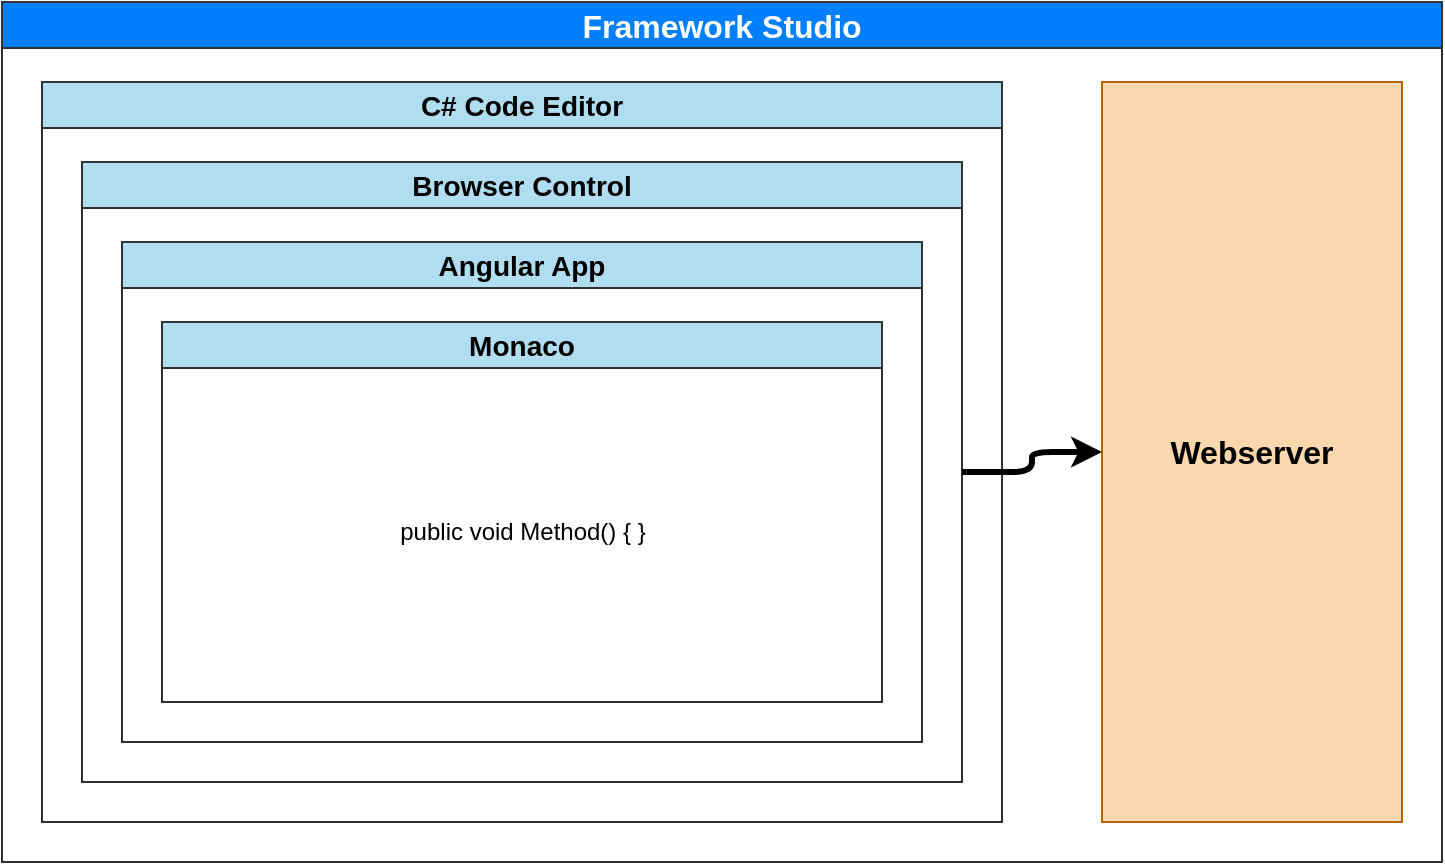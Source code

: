<mxfile>
    <diagram id="Bwmh7gueZTQTiotlZb5I" name="Page-1">
        <mxGraphModel dx="1028" dy="1152" grid="1" gridSize="10" guides="1" tooltips="1" connect="1" arrows="1" fold="1" page="1" pageScale="1" pageWidth="850" pageHeight="1100" math="0" shadow="0">
            <root>
                <mxCell id="0"/>
                <mxCell id="1" parent="0"/>
                <mxCell id="14" value="" style="rounded=0;whiteSpace=wrap;html=1;glass=0;sketch=0;fillStyle=auto;strokeColor=#007FFF;strokeWidth=1;fontColor=#000000;fillColor=#FFFFFF;gradientColor=none;" vertex="1" parent="1">
                    <mxGeometry x="40" y="40" width="720" height="430" as="geometry"/>
                </mxCell>
                <mxCell id="2" value="Framework Studio" style="swimlane;whiteSpace=wrap;html=1;fillColor=#007FFF;strokeColor=#333333;gradientColor=none;rounded=0;glass=0;perimeterSpacing=0;strokeWidth=1;fillStyle=auto;fontSize=16;spacing=2;spacingBottom=0;fontColor=#FFFFFF;" vertex="1" parent="1">
                    <mxGeometry x="40" y="40" width="720" height="430" as="geometry"/>
                </mxCell>
                <mxCell id="4" value="Webserver" style="rounded=0;whiteSpace=wrap;html=1;fillColor=#fad7ac;strokeColor=#b46504;fontColor=#000000;fontStyle=1;fontSize=16;" vertex="1" parent="2">
                    <mxGeometry x="550" y="40" width="150" height="370" as="geometry"/>
                </mxCell>
                <mxCell id="7" value="C# Code Editor" style="swimlane;whiteSpace=wrap;html=1;fillColor=#b1ddf0;strokeColor=#333333;fontColor=#000000;fontSize=14;" vertex="1" parent="2">
                    <mxGeometry x="20" y="40" width="480" height="370" as="geometry"/>
                </mxCell>
                <mxCell id="8" value="Browser Control" style="swimlane;whiteSpace=wrap;html=1;fillColor=#b1ddf0;strokeColor=#333333;fontColor=#000000;fontSize=14;" vertex="1" parent="7">
                    <mxGeometry x="20" y="40" width="440" height="310" as="geometry"/>
                </mxCell>
                <mxCell id="9" value="Angular App" style="swimlane;whiteSpace=wrap;html=1;fillColor=#b1ddf0;strokeColor=#333333;fontColor=#000000;fontSize=14;" vertex="1" parent="8">
                    <mxGeometry x="20" y="40" width="400" height="250" as="geometry"/>
                </mxCell>
                <mxCell id="10" value="Monaco" style="swimlane;whiteSpace=wrap;html=1;fillColor=#b1ddf0;strokeColor=#333333;fontColor=#000000;fontSize=14;" vertex="1" parent="9">
                    <mxGeometry x="20" y="40" width="360" height="190" as="geometry"/>
                </mxCell>
                <mxCell id="11" value="public void Method() { }" style="text;html=1;align=center;verticalAlign=middle;resizable=0;points=[];autosize=1;strokeColor=none;fillColor=none;fontColor=#000000;" vertex="1" parent="10">
                    <mxGeometry x="105" y="90" width="150" height="30" as="geometry"/>
                </mxCell>
                <mxCell id="13" style="edgeStyle=orthogonalEdgeStyle;html=1;exitX=1;exitY=0.5;exitDx=0;exitDy=0;entryX=0;entryY=0.5;entryDx=0;entryDy=0;fontColor=#000000;strokeColor=#000000;strokeWidth=3;" edge="1" parent="2" source="8" target="4">
                    <mxGeometry relative="1" as="geometry"/>
                </mxCell>
            </root>
        </mxGraphModel>
    </diagram>
</mxfile>